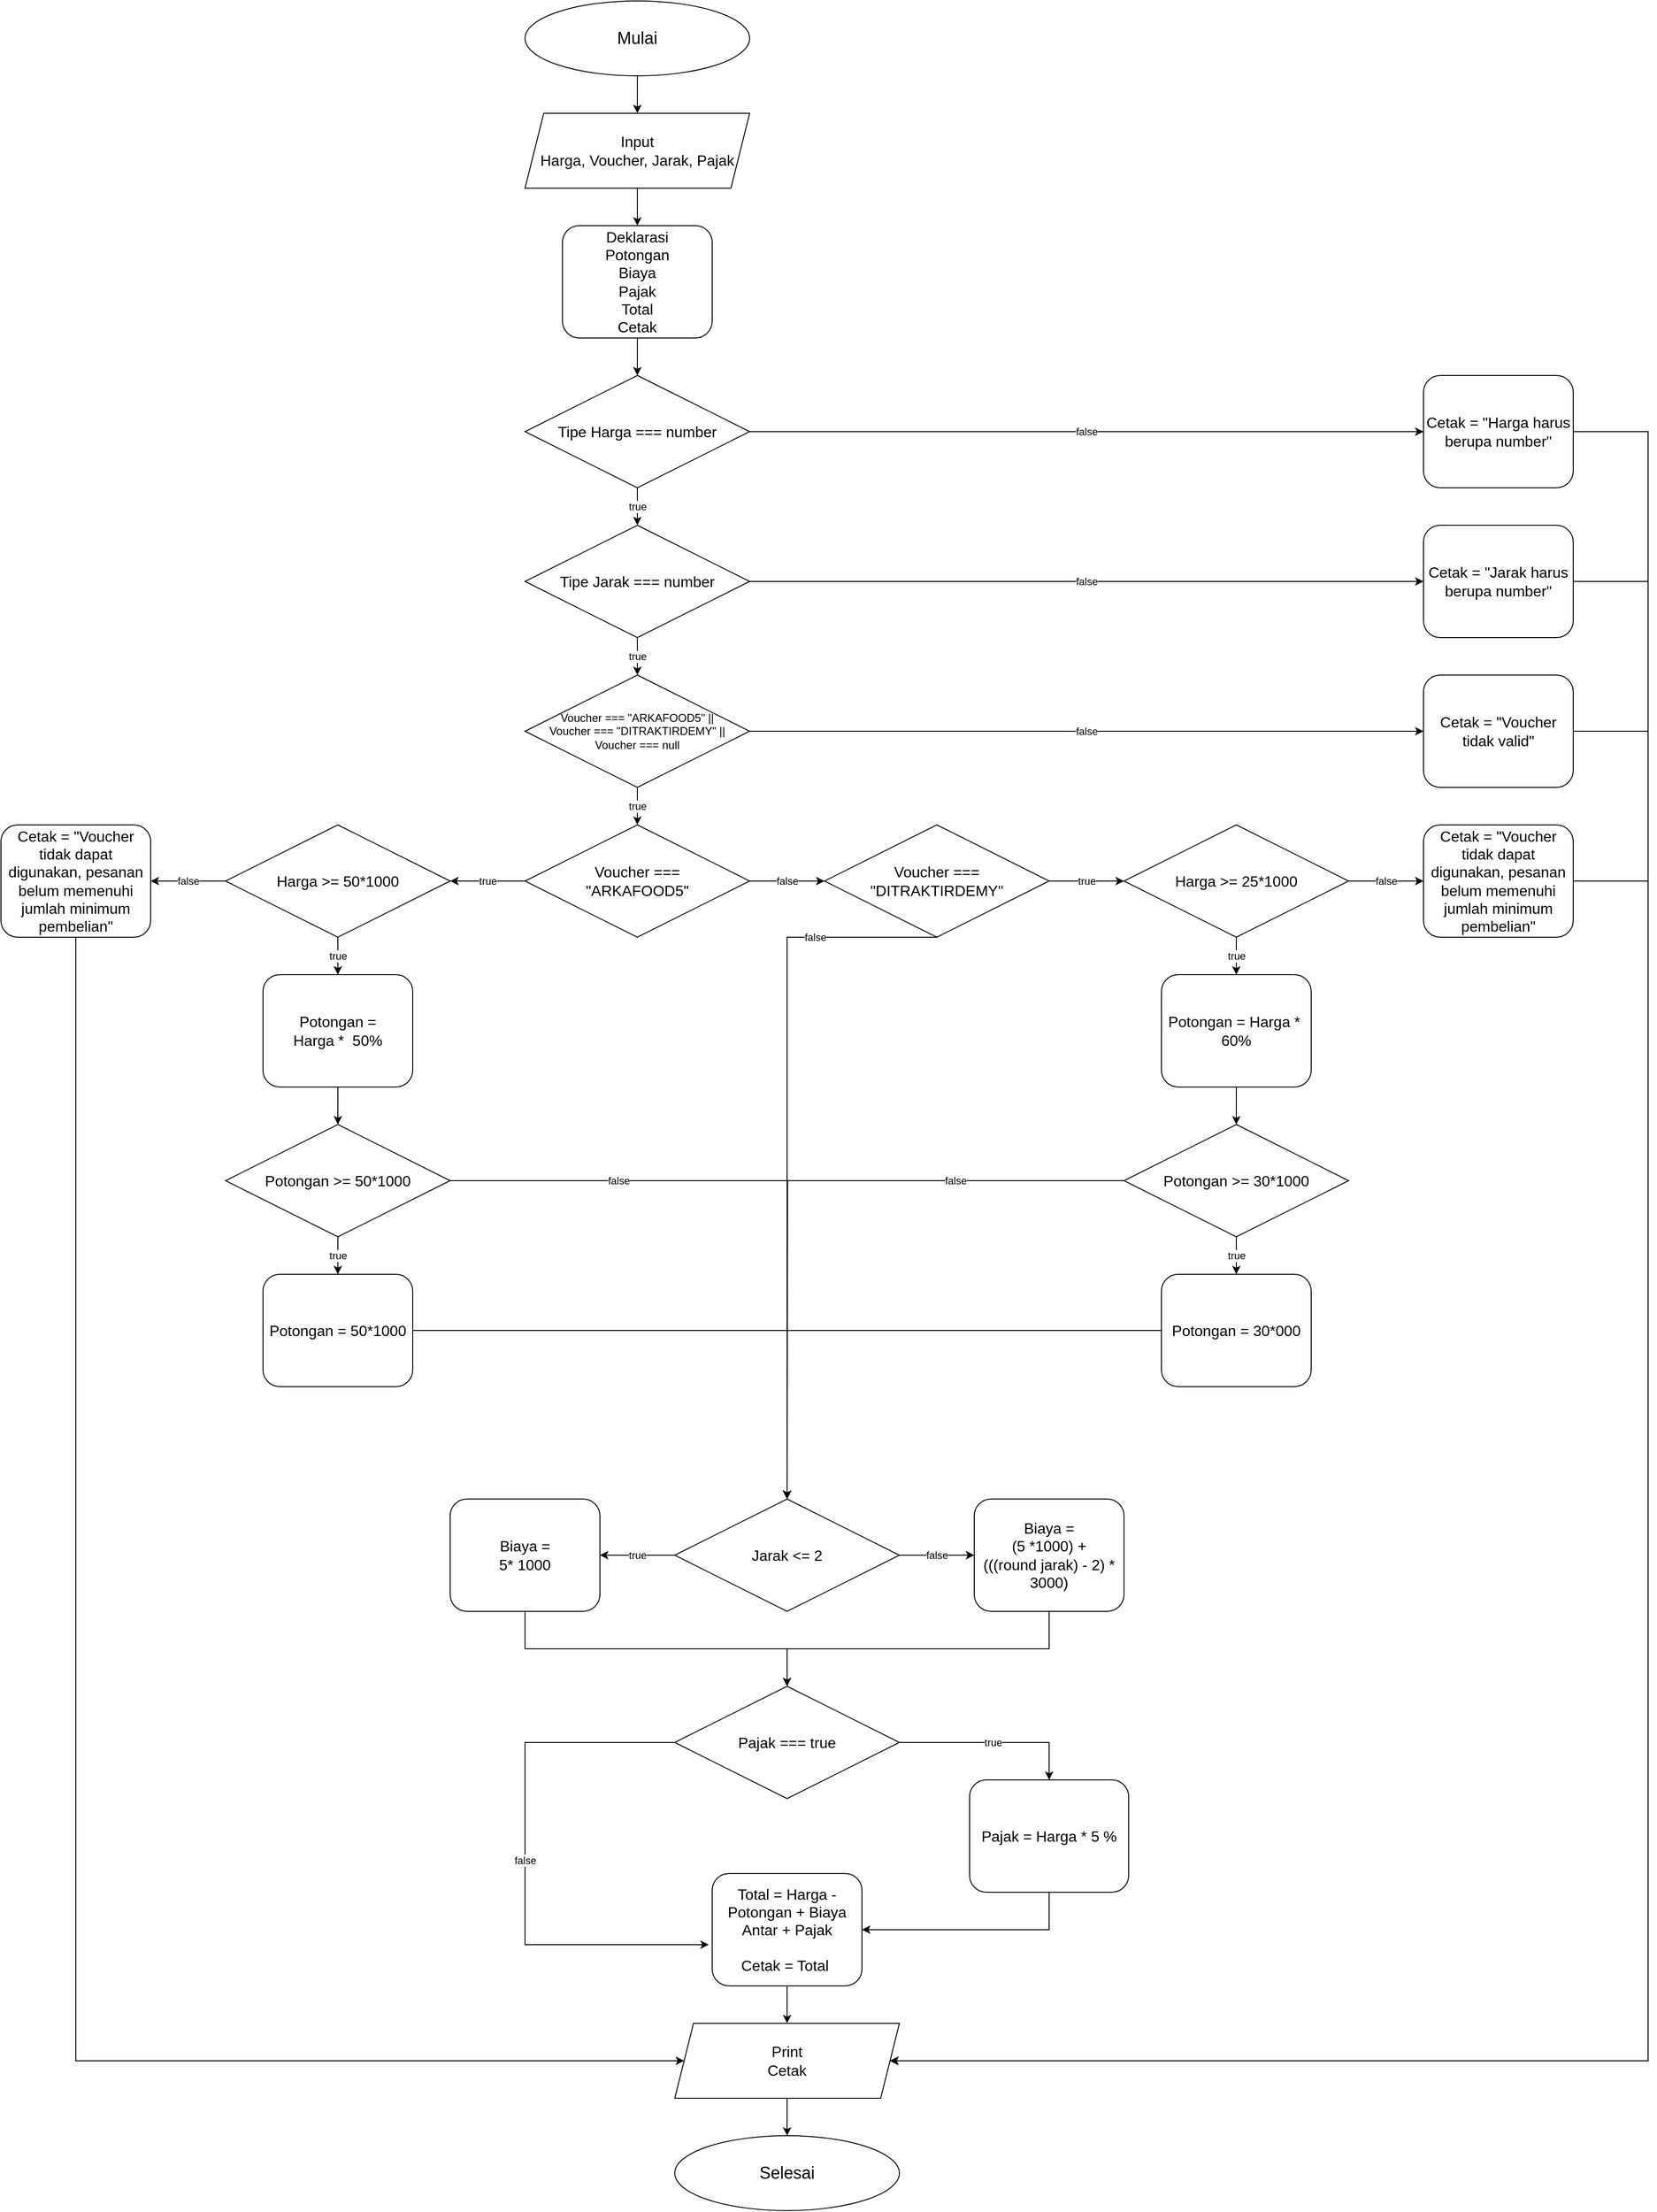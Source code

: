 <mxfile version="17.4.5" type="device"><diagram id="X2smJII4UA9fHMEwDLGu" name="Page-1"><mxGraphModel dx="1718" dy="1588" grid="1" gridSize="10" guides="1" tooltips="1" connect="1" arrows="1" fold="1" page="1" pageScale="1" pageWidth="850" pageHeight="1100" math="0" shadow="0"><root><mxCell id="0"/><mxCell id="1" parent="0"/><mxCell id="jM7EII-MsF42ddUwdag6-99" style="edgeStyle=orthogonalEdgeStyle;rounded=0;orthogonalLoop=1;jettySize=auto;html=1;entryX=0.5;entryY=0;entryDx=0;entryDy=0;" parent="1" source="jM7EII-MsF42ddUwdag6-1" target="jM7EII-MsF42ddUwdag6-2" edge="1"><mxGeometry relative="1" as="geometry"/></mxCell><mxCell id="jM7EII-MsF42ddUwdag6-1" value="&lt;font style=&quot;font-size: 18px&quot;&gt;Mulai&lt;/font&gt;" style="ellipse;whiteSpace=wrap;html=1;" parent="1" vertex="1"><mxGeometry x="80" y="-160" width="240" height="80" as="geometry"/></mxCell><mxCell id="jM7EII-MsF42ddUwdag6-124" style="edgeStyle=orthogonalEdgeStyle;rounded=0;orthogonalLoop=1;jettySize=auto;html=1;entryX=0.5;entryY=0;entryDx=0;entryDy=0;fontSize=18;" parent="1" source="jM7EII-MsF42ddUwdag6-2" target="jM7EII-MsF42ddUwdag6-123" edge="1"><mxGeometry relative="1" as="geometry"/></mxCell><mxCell id="jM7EII-MsF42ddUwdag6-2" value="&lt;font style=&quot;font-size: 16px&quot;&gt;Input&lt;br&gt;Harga, Voucher, Jarak, Pajak&lt;/font&gt;" style="shape=parallelogram;perimeter=parallelogramPerimeter;whiteSpace=wrap;html=1;fixedSize=1;" parent="1" vertex="1"><mxGeometry x="80" y="-40" width="240" height="80" as="geometry"/></mxCell><mxCell id="jM7EII-MsF42ddUwdag6-50" value="true" style="edgeStyle=orthogonalEdgeStyle;rounded=0;orthogonalLoop=1;jettySize=auto;html=1;entryX=0.5;entryY=0;entryDx=0;entryDy=0;" parent="1" source="jM7EII-MsF42ddUwdag6-4" target="jM7EII-MsF42ddUwdag6-8" edge="1"><mxGeometry relative="1" as="geometry"/></mxCell><mxCell id="jM7EII-MsF42ddUwdag6-89" value="false" style="edgeStyle=orthogonalEdgeStyle;rounded=0;orthogonalLoop=1;jettySize=auto;html=1;" parent="1" source="jM7EII-MsF42ddUwdag6-4" target="jM7EII-MsF42ddUwdag6-6" edge="1"><mxGeometry relative="1" as="geometry"/></mxCell><mxCell id="jM7EII-MsF42ddUwdag6-4" value="&lt;font style=&quot;font-size: 16px&quot;&gt;Tipe Harga === number&lt;/font&gt;" style="rhombus;whiteSpace=wrap;html=1;" parent="1" vertex="1"><mxGeometry x="80" y="240" width="240" height="120" as="geometry"/></mxCell><mxCell id="jM7EII-MsF42ddUwdag6-93" style="edgeStyle=orthogonalEdgeStyle;rounded=0;orthogonalLoop=1;jettySize=auto;html=1;entryX=1;entryY=0.5;entryDx=0;entryDy=0;" parent="1" source="jM7EII-MsF42ddUwdag6-6" target="Kh1v3QvobtSjNg582ldx-1" edge="1"><mxGeometry relative="1" as="geometry"><Array as="points"><mxPoint x="1280" y="300"/><mxPoint x="1280" y="2040"/></Array></mxGeometry></mxCell><mxCell id="jM7EII-MsF42ddUwdag6-6" value="&lt;font style=&quot;font-size: 16px&quot;&gt;Cetak = &quot;Harga harus berupa number&quot;&lt;/font&gt;" style="rounded=1;whiteSpace=wrap;html=1;" parent="1" vertex="1"><mxGeometry x="1040" y="240" width="160" height="120" as="geometry"/></mxCell><mxCell id="jM7EII-MsF42ddUwdag6-122" style="edgeStyle=orthogonalEdgeStyle;rounded=0;orthogonalLoop=1;jettySize=auto;html=1;entryX=1;entryY=0.5;entryDx=0;entryDy=0;fontSize=16;" parent="1" source="jM7EII-MsF42ddUwdag6-7" target="Kh1v3QvobtSjNg582ldx-1" edge="1"><mxGeometry relative="1" as="geometry"><Array as="points"><mxPoint x="1280" y="460"/><mxPoint x="1280" y="2040"/></Array></mxGeometry></mxCell><mxCell id="jM7EII-MsF42ddUwdag6-7" value="&lt;font style=&quot;font-size: 16px&quot;&gt;Cetak = &quot;Jarak harus berupa number&quot;&lt;/font&gt;" style="rounded=1;whiteSpace=wrap;html=1;" parent="1" vertex="1"><mxGeometry x="1040" y="400" width="160" height="120" as="geometry"/></mxCell><mxCell id="jM7EII-MsF42ddUwdag6-51" value="true" style="edgeStyle=orthogonalEdgeStyle;rounded=0;orthogonalLoop=1;jettySize=auto;html=1;entryX=0.5;entryY=0;entryDx=0;entryDy=0;" parent="1" source="jM7EII-MsF42ddUwdag6-8" target="jM7EII-MsF42ddUwdag6-9" edge="1"><mxGeometry relative="1" as="geometry"><mxPoint x="200" y="560" as="targetPoint"/></mxGeometry></mxCell><mxCell id="jM7EII-MsF42ddUwdag6-90" value="false" style="edgeStyle=orthogonalEdgeStyle;rounded=0;orthogonalLoop=1;jettySize=auto;html=1;entryX=0;entryY=0.5;entryDx=0;entryDy=0;" parent="1" source="jM7EII-MsF42ddUwdag6-8" target="jM7EII-MsF42ddUwdag6-7" edge="1"><mxGeometry relative="1" as="geometry"><mxPoint x="1594.706" y="460" as="targetPoint"/></mxGeometry></mxCell><mxCell id="jM7EII-MsF42ddUwdag6-8" value="&lt;font style=&quot;font-size: 16px&quot;&gt;Tipe Jarak === number&lt;/font&gt;" style="rhombus;whiteSpace=wrap;html=1;" parent="1" vertex="1"><mxGeometry x="80" y="400" width="240" height="120" as="geometry"/></mxCell><mxCell id="jM7EII-MsF42ddUwdag6-53" value="true" style="edgeStyle=orthogonalEdgeStyle;rounded=0;orthogonalLoop=1;jettySize=auto;html=1;entryX=0.5;entryY=0;entryDx=0;entryDy=0;" parent="1" source="jM7EII-MsF42ddUwdag6-9" target="jM7EII-MsF42ddUwdag6-14" edge="1"><mxGeometry relative="1" as="geometry"/></mxCell><mxCell id="jM7EII-MsF42ddUwdag6-91" value="false" style="edgeStyle=orthogonalEdgeStyle;rounded=0;orthogonalLoop=1;jettySize=auto;html=1;entryX=0;entryY=0.5;entryDx=0;entryDy=0;" parent="1" source="jM7EII-MsF42ddUwdag6-9" target="jM7EII-MsF42ddUwdag6-11" edge="1"><mxGeometry relative="1" as="geometry"/></mxCell><mxCell id="jM7EII-MsF42ddUwdag6-9" value="Voucher === &quot;ARKAFOOD5&quot; ||&lt;br&gt;Voucher === &quot;DITRAKTIRDEMY&quot; ||&lt;br&gt;Voucher === null" style="rhombus;whiteSpace=wrap;html=1;" parent="1" vertex="1"><mxGeometry x="80" y="560" width="240" height="120" as="geometry"/></mxCell><mxCell id="jM7EII-MsF42ddUwdag6-95" style="edgeStyle=orthogonalEdgeStyle;rounded=0;orthogonalLoop=1;jettySize=auto;html=1;entryX=1;entryY=0.5;entryDx=0;entryDy=0;" parent="1" source="jM7EII-MsF42ddUwdag6-11" target="Kh1v3QvobtSjNg582ldx-1" edge="1"><mxGeometry relative="1" as="geometry"><mxPoint x="1290" y="620" as="targetPoint"/><Array as="points"><mxPoint x="1280" y="620"/><mxPoint x="1280" y="2040"/></Array></mxGeometry></mxCell><mxCell id="jM7EII-MsF42ddUwdag6-11" value="&lt;font style=&quot;font-size: 16px&quot;&gt;Cetak = &quot;Voucher tidak valid&quot;&lt;/font&gt;" style="rounded=1;whiteSpace=wrap;html=1;" parent="1" vertex="1"><mxGeometry x="1040" y="560" width="160" height="120" as="geometry"/></mxCell><mxCell id="jM7EII-MsF42ddUwdag6-54" value="false" style="edgeStyle=orthogonalEdgeStyle;rounded=0;orthogonalLoop=1;jettySize=auto;html=1;entryX=0;entryY=0.5;entryDx=0;entryDy=0;" parent="1" source="jM7EII-MsF42ddUwdag6-14" target="jM7EII-MsF42ddUwdag6-17" edge="1"><mxGeometry relative="1" as="geometry"/></mxCell><mxCell id="jM7EII-MsF42ddUwdag6-97" value="true" style="edgeStyle=orthogonalEdgeStyle;rounded=0;orthogonalLoop=1;jettySize=auto;html=1;entryX=1;entryY=0.5;entryDx=0;entryDy=0;" parent="1" source="jM7EII-MsF42ddUwdag6-14" target="jM7EII-MsF42ddUwdag6-15" edge="1"><mxGeometry relative="1" as="geometry"/></mxCell><mxCell id="jM7EII-MsF42ddUwdag6-14" value="&lt;font style=&quot;font-size: 16px&quot;&gt;Voucher ===&lt;br&gt;&quot;ARKAFOOD5&quot;&lt;/font&gt;" style="rhombus;whiteSpace=wrap;html=1;" parent="1" vertex="1"><mxGeometry x="80" y="720" width="240" height="120" as="geometry"/></mxCell><mxCell id="jM7EII-MsF42ddUwdag6-88" value="false" style="edgeStyle=orthogonalEdgeStyle;rounded=0;orthogonalLoop=1;jettySize=auto;html=1;" parent="1" source="jM7EII-MsF42ddUwdag6-15" target="jM7EII-MsF42ddUwdag6-81" edge="1"><mxGeometry relative="1" as="geometry"><Array as="points"><mxPoint x="-320" y="780"/></Array><mxPoint as="offset"/></mxGeometry></mxCell><mxCell id="jM7EII-MsF42ddUwdag6-98" value="true" style="edgeStyle=orthogonalEdgeStyle;rounded=0;orthogonalLoop=1;jettySize=auto;html=1;entryX=0.5;entryY=0;entryDx=0;entryDy=0;" parent="1" source="jM7EII-MsF42ddUwdag6-15" target="jM7EII-MsF42ddUwdag6-25" edge="1"><mxGeometry relative="1" as="geometry"/></mxCell><mxCell id="jM7EII-MsF42ddUwdag6-15" value="&lt;font style=&quot;font-size: 16px&quot;&gt;Harga &amp;gt;= 50*1000&lt;/font&gt;" style="rhombus;whiteSpace=wrap;html=1;" parent="1" vertex="1"><mxGeometry x="-240" y="720" width="240" height="120" as="geometry"/></mxCell><mxCell id="jM7EII-MsF42ddUwdag6-94" style="edgeStyle=orthogonalEdgeStyle;rounded=0;orthogonalLoop=1;jettySize=auto;html=1;entryX=1;entryY=0.5;entryDx=0;entryDy=0;" parent="1" source="jM7EII-MsF42ddUwdag6-16" target="Kh1v3QvobtSjNg582ldx-1" edge="1"><mxGeometry relative="1" as="geometry"><mxPoint x="466.667" y="2080" as="targetPoint"/><Array as="points"><mxPoint x="1280" y="780"/><mxPoint x="1280" y="2040"/></Array></mxGeometry></mxCell><mxCell id="jM7EII-MsF42ddUwdag6-16" value="&lt;font style=&quot;font-size: 16px&quot;&gt;Cetak = &quot;Voucher tidak dapat digunakan, pesanan belum memenuhi jumlah minimum pembelian&quot;&lt;/font&gt;" style="rounded=1;whiteSpace=wrap;html=1;" parent="1" vertex="1"><mxGeometry x="1040" y="720" width="160" height="120" as="geometry"/></mxCell><mxCell id="jM7EII-MsF42ddUwdag6-55" value="false" style="edgeStyle=orthogonalEdgeStyle;rounded=0;orthogonalLoop=1;jettySize=auto;html=1;exitX=0.5;exitY=1;exitDx=0;exitDy=0;entryX=0.5;entryY=0;entryDx=0;entryDy=0;" parent="1" source="jM7EII-MsF42ddUwdag6-17" target="jM7EII-MsF42ddUwdag6-32" edge="1"><mxGeometry x="-0.658" relative="1" as="geometry"><mxPoint x="330" y="960" as="targetPoint"/><Array as="points"><mxPoint x="360" y="840"/></Array><mxPoint as="offset"/></mxGeometry></mxCell><mxCell id="jM7EII-MsF42ddUwdag6-102" value="true" style="edgeStyle=orthogonalEdgeStyle;rounded=0;orthogonalLoop=1;jettySize=auto;html=1;entryX=0;entryY=0.5;entryDx=0;entryDy=0;" parent="1" source="jM7EII-MsF42ddUwdag6-17" target="jM7EII-MsF42ddUwdag6-18" edge="1"><mxGeometry relative="1" as="geometry"/></mxCell><mxCell id="jM7EII-MsF42ddUwdag6-17" value="&lt;font style=&quot;font-size: 16px&quot;&gt;Voucher ===&lt;br&gt;&quot;DITRAKTIRDEMY&quot;&lt;/font&gt;" style="rhombus;whiteSpace=wrap;html=1;" parent="1" vertex="1"><mxGeometry x="400" y="720" width="240" height="120" as="geometry"/></mxCell><mxCell id="jM7EII-MsF42ddUwdag6-60" value="true" style="edgeStyle=orthogonalEdgeStyle;rounded=0;orthogonalLoop=1;jettySize=auto;html=1;entryX=0.5;entryY=0;entryDx=0;entryDy=0;" parent="1" source="jM7EII-MsF42ddUwdag6-18" target="jM7EII-MsF42ddUwdag6-26" edge="1"><mxGeometry relative="1" as="geometry"/></mxCell><mxCell id="jM7EII-MsF42ddUwdag6-18" value="&lt;font style=&quot;font-size: 16px&quot;&gt;Harga &amp;gt;= 25*1000&lt;/font&gt;" style="rhombus;whiteSpace=wrap;html=1;" parent="1" vertex="1"><mxGeometry x="720" y="720" width="240" height="120" as="geometry"/></mxCell><mxCell id="jM7EII-MsF42ddUwdag6-63" style="edgeStyle=orthogonalEdgeStyle;rounded=0;orthogonalLoop=1;jettySize=auto;html=1;entryX=0.5;entryY=0;entryDx=0;entryDy=0;" parent="1" source="jM7EII-MsF42ddUwdag6-25" target="jM7EII-MsF42ddUwdag6-27" edge="1"><mxGeometry relative="1" as="geometry"/></mxCell><mxCell id="jM7EII-MsF42ddUwdag6-25" value="&lt;font style=&quot;font-size: 16px&quot;&gt;Potongan =&lt;br&gt;Harga *&amp;nbsp; 50%&lt;/font&gt;" style="rounded=1;whiteSpace=wrap;html=1;" parent="1" vertex="1"><mxGeometry x="-200" y="880" width="160" height="120" as="geometry"/></mxCell><mxCell id="jM7EII-MsF42ddUwdag6-61" style="edgeStyle=orthogonalEdgeStyle;rounded=0;orthogonalLoop=1;jettySize=auto;html=1;entryX=0.5;entryY=0;entryDx=0;entryDy=0;" parent="1" source="jM7EII-MsF42ddUwdag6-26" target="jM7EII-MsF42ddUwdag6-28" edge="1"><mxGeometry relative="1" as="geometry"/></mxCell><mxCell id="jM7EII-MsF42ddUwdag6-26" value="&lt;font style=&quot;font-size: 16px&quot;&gt;Potongan = Harga *&amp;nbsp; 60%&lt;/font&gt;" style="rounded=1;whiteSpace=wrap;html=1;" parent="1" vertex="1"><mxGeometry x="760" y="880" width="160" height="120" as="geometry"/></mxCell><mxCell id="jM7EII-MsF42ddUwdag6-101" value="true" style="edgeStyle=orthogonalEdgeStyle;rounded=0;orthogonalLoop=1;jettySize=auto;html=1;entryX=0.5;entryY=0;entryDx=0;entryDy=0;" parent="1" source="jM7EII-MsF42ddUwdag6-27" target="jM7EII-MsF42ddUwdag6-29" edge="1"><mxGeometry relative="1" as="geometry"/></mxCell><mxCell id="jM7EII-MsF42ddUwdag6-27" value="&lt;font style=&quot;font-size: 16px&quot;&gt;Potongan &amp;gt;= 50*1000&lt;/font&gt;" style="rhombus;whiteSpace=wrap;html=1;" parent="1" vertex="1"><mxGeometry x="-240" y="1040" width="240" height="120" as="geometry"/></mxCell><mxCell id="jM7EII-MsF42ddUwdag6-66" value="true" style="edgeStyle=orthogonalEdgeStyle;rounded=0;orthogonalLoop=1;jettySize=auto;html=1;entryX=0.5;entryY=0;entryDx=0;entryDy=0;" parent="1" source="jM7EII-MsF42ddUwdag6-28" target="jM7EII-MsF42ddUwdag6-30" edge="1"><mxGeometry relative="1" as="geometry"/></mxCell><mxCell id="jM7EII-MsF42ddUwdag6-28" value="&lt;font style=&quot;font-size: 16px&quot;&gt;Potongan &amp;gt;= 30*1000&lt;/font&gt;" style="rhombus;whiteSpace=wrap;html=1;" parent="1" vertex="1"><mxGeometry x="720" y="1040" width="240" height="120" as="geometry"/></mxCell><mxCell id="jM7EII-MsF42ddUwdag6-115" style="edgeStyle=orthogonalEdgeStyle;rounded=0;orthogonalLoop=1;jettySize=auto;html=1;entryX=0.5;entryY=0;entryDx=0;entryDy=0;fontSize=12;" parent="1" source="jM7EII-MsF42ddUwdag6-29" target="jM7EII-MsF42ddUwdag6-32" edge="1"><mxGeometry relative="1" as="geometry"/></mxCell><mxCell id="jM7EII-MsF42ddUwdag6-29" value="&lt;font style=&quot;font-size: 16px&quot;&gt;Potongan = 50*1000&lt;/font&gt;" style="rounded=1;whiteSpace=wrap;html=1;" parent="1" vertex="1"><mxGeometry x="-200" y="1200" width="160" height="120" as="geometry"/></mxCell><mxCell id="jM7EII-MsF42ddUwdag6-116" style="edgeStyle=orthogonalEdgeStyle;rounded=0;orthogonalLoop=1;jettySize=auto;html=1;entryX=0.5;entryY=0;entryDx=0;entryDy=0;fontSize=16;" parent="1" source="jM7EII-MsF42ddUwdag6-30" target="jM7EII-MsF42ddUwdag6-32" edge="1"><mxGeometry relative="1" as="geometry"/></mxCell><mxCell id="jM7EII-MsF42ddUwdag6-30" value="&lt;font style=&quot;font-size: 16px&quot;&gt;Potongan = 30*000&lt;/font&gt;" style="rounded=1;whiteSpace=wrap;html=1;" parent="1" vertex="1"><mxGeometry x="760" y="1200" width="160" height="120" as="geometry"/></mxCell><mxCell id="jM7EII-MsF42ddUwdag6-67" value="true" style="edgeStyle=orthogonalEdgeStyle;rounded=0;orthogonalLoop=1;jettySize=auto;html=1;entryX=1;entryY=0.5;entryDx=0;entryDy=0;" parent="1" source="jM7EII-MsF42ddUwdag6-32" target="jM7EII-MsF42ddUwdag6-33" edge="1"><mxGeometry relative="1" as="geometry"><mxPoint x="210" y="1500" as="targetPoint"/></mxGeometry></mxCell><mxCell id="jM7EII-MsF42ddUwdag6-68" value="false" style="edgeStyle=orthogonalEdgeStyle;rounded=0;orthogonalLoop=1;jettySize=auto;html=1;entryX=0;entryY=0.5;entryDx=0;entryDy=0;" parent="1" source="jM7EII-MsF42ddUwdag6-32" target="jM7EII-MsF42ddUwdag6-34" edge="1"><mxGeometry relative="1" as="geometry"><Array as="points"><mxPoint x="520" y="1500"/><mxPoint x="520" y="1500"/></Array></mxGeometry></mxCell><mxCell id="jM7EII-MsF42ddUwdag6-32" value="&lt;font style=&quot;font-size: 16px&quot;&gt;Jarak &amp;lt;= 2&lt;/font&gt;" style="rhombus;whiteSpace=wrap;html=1;" parent="1" vertex="1"><mxGeometry x="240" y="1440" width="240" height="120" as="geometry"/></mxCell><mxCell id="jM7EII-MsF42ddUwdag6-105" style="edgeStyle=orthogonalEdgeStyle;rounded=0;orthogonalLoop=1;jettySize=auto;html=1;entryX=0.5;entryY=0;entryDx=0;entryDy=0;" parent="1" source="jM7EII-MsF42ddUwdag6-33" target="jM7EII-MsF42ddUwdag6-39" edge="1"><mxGeometry relative="1" as="geometry"><Array as="points"><mxPoint x="80" y="1600"/></Array></mxGeometry></mxCell><mxCell id="jM7EII-MsF42ddUwdag6-33" value="&lt;font style=&quot;font-size: 16px&quot;&gt;Biaya =&lt;br&gt;5* 1000&lt;/font&gt;" style="rounded=1;whiteSpace=wrap;html=1;" parent="1" vertex="1"><mxGeometry y="1440" width="160" height="120" as="geometry"/></mxCell><mxCell id="jM7EII-MsF42ddUwdag6-106" style="edgeStyle=orthogonalEdgeStyle;rounded=0;orthogonalLoop=1;jettySize=auto;html=1;entryX=0.5;entryY=0;entryDx=0;entryDy=0;" parent="1" source="jM7EII-MsF42ddUwdag6-34" target="jM7EII-MsF42ddUwdag6-39" edge="1"><mxGeometry relative="1" as="geometry"><Array as="points"><mxPoint x="640" y="1600"/><mxPoint x="360" y="1600"/></Array></mxGeometry></mxCell><mxCell id="jM7EII-MsF42ddUwdag6-34" value="&lt;font style=&quot;font-size: 16px&quot;&gt;Biaya =&lt;br&gt;(5 *1000) +&lt;br&gt;(((round jarak) - 2) * 3000)&lt;/font&gt;" style="rounded=1;whiteSpace=wrap;html=1;" parent="1" vertex="1"><mxGeometry x="560" y="1440" width="160" height="120" as="geometry"/></mxCell><mxCell id="jM7EII-MsF42ddUwdag6-71" value="false" style="edgeStyle=orthogonalEdgeStyle;rounded=0;orthogonalLoop=1;jettySize=auto;html=1;entryX=-0.023;entryY=0.633;entryDx=0;entryDy=0;entryPerimeter=0;" parent="1" source="jM7EII-MsF42ddUwdag6-39" target="jM7EII-MsF42ddUwdag6-43" edge="1"><mxGeometry relative="1" as="geometry"><mxPoint x="160" y="1700" as="targetPoint"/><Array as="points"><mxPoint x="80" y="1700"/><mxPoint x="80" y="1916"/></Array></mxGeometry></mxCell><mxCell id="jM7EII-MsF42ddUwdag6-72" value="true" style="edgeStyle=orthogonalEdgeStyle;rounded=0;orthogonalLoop=1;jettySize=auto;html=1;entryX=0.5;entryY=0;entryDx=0;entryDy=0;" parent="1" source="jM7EII-MsF42ddUwdag6-39" target="jM7EII-MsF42ddUwdag6-40" edge="1"><mxGeometry relative="1" as="geometry"/></mxCell><mxCell id="jM7EII-MsF42ddUwdag6-39" value="&lt;font style=&quot;font-size: 16px&quot;&gt;Pajak === true&lt;/font&gt;" style="rhombus;whiteSpace=wrap;html=1;" parent="1" vertex="1"><mxGeometry x="240" y="1640" width="240" height="120" as="geometry"/></mxCell><mxCell id="jM7EII-MsF42ddUwdag6-74" style="edgeStyle=orthogonalEdgeStyle;rounded=0;orthogonalLoop=1;jettySize=auto;html=1;" parent="1" source="jM7EII-MsF42ddUwdag6-40" target="jM7EII-MsF42ddUwdag6-43" edge="1"><mxGeometry relative="1" as="geometry"><Array as="points"><mxPoint x="640" y="1900"/></Array></mxGeometry></mxCell><mxCell id="jM7EII-MsF42ddUwdag6-40" value="&lt;font style=&quot;font-size: 16px&quot;&gt;Pajak = Harga * 5 %&lt;/font&gt;" style="rounded=1;whiteSpace=wrap;html=1;" parent="1" vertex="1"><mxGeometry x="555" y="1740" width="170" height="120" as="geometry"/></mxCell><mxCell id="jM7EII-MsF42ddUwdag6-108" style="edgeStyle=orthogonalEdgeStyle;rounded=0;orthogonalLoop=1;jettySize=auto;html=1;entryX=0.5;entryY=0;entryDx=0;entryDy=0;" parent="1" source="jM7EII-MsF42ddUwdag6-43" target="Kh1v3QvobtSjNg582ldx-1" edge="1"><mxGeometry relative="1" as="geometry"><mxPoint x="360" y="2030" as="targetPoint"/></mxGeometry></mxCell><mxCell id="jM7EII-MsF42ddUwdag6-43" value="&lt;font style=&quot;font-size: 16px&quot;&gt;Total = Harga - Potongan + Biaya Antar + Pajak&lt;br&gt;&lt;br&gt;Cetak = Total&amp;nbsp;&lt;/font&gt;" style="rounded=1;whiteSpace=wrap;html=1;" parent="1" vertex="1"><mxGeometry x="280" y="1840" width="160" height="120" as="geometry"/></mxCell><mxCell id="jM7EII-MsF42ddUwdag6-86" style="edgeStyle=orthogonalEdgeStyle;rounded=0;orthogonalLoop=1;jettySize=auto;html=1;entryX=0;entryY=0.5;entryDx=0;entryDy=0;exitX=0.5;exitY=1;exitDx=0;exitDy=0;" parent="1" source="jM7EII-MsF42ddUwdag6-81" target="Kh1v3QvobtSjNg582ldx-1" edge="1"><mxGeometry relative="1" as="geometry"><Array as="points"><mxPoint x="-400" y="2040"/></Array></mxGeometry></mxCell><mxCell id="jM7EII-MsF42ddUwdag6-81" value="&lt;font style=&quot;font-size: 16px&quot;&gt;Cetak = &quot;Voucher tidak dapat digunakan, pesanan belum memenuhi jumlah minimum pembelian&quot;&lt;/font&gt;" style="rounded=1;whiteSpace=wrap;html=1;" parent="1" vertex="1"><mxGeometry x="-480" y="720" width="160" height="120" as="geometry"/></mxCell><mxCell id="jM7EII-MsF42ddUwdag6-83" value="&lt;font style=&quot;font-size: 18px&quot;&gt;Selesai&lt;/font&gt;" style="ellipse;whiteSpace=wrap;html=1;" parent="1" vertex="1"><mxGeometry x="240" y="2120" width="240" height="80" as="geometry"/></mxCell><mxCell id="jM7EII-MsF42ddUwdag6-125" style="edgeStyle=orthogonalEdgeStyle;rounded=0;orthogonalLoop=1;jettySize=auto;html=1;entryX=0.5;entryY=0;entryDx=0;entryDy=0;fontSize=18;" parent="1" source="jM7EII-MsF42ddUwdag6-123" target="jM7EII-MsF42ddUwdag6-4" edge="1"><mxGeometry relative="1" as="geometry"/></mxCell><mxCell id="jM7EII-MsF42ddUwdag6-123" value="&lt;font style=&quot;font-size: 16px&quot;&gt;Deklarasi&lt;br&gt;Potongan&lt;br&gt;Biaya&lt;br&gt;Pajak&lt;br&gt;Total&lt;br&gt;Cetak&lt;br&gt;&lt;/font&gt;" style="rounded=1;whiteSpace=wrap;html=1;" parent="1" vertex="1"><mxGeometry x="120" y="80" width="160" height="120" as="geometry"/></mxCell><mxCell id="jM7EII-MsF42ddUwdag6-127" value="false" style="edgeStyle=orthogonalEdgeStyle;rounded=0;orthogonalLoop=1;jettySize=auto;html=1;exitX=1;exitY=0.5;exitDx=0;exitDy=0;entryX=0;entryY=0.5;entryDx=0;entryDy=0;" parent="1" source="jM7EII-MsF42ddUwdag6-18" target="jM7EII-MsF42ddUwdag6-16" edge="1"><mxGeometry x="0.002" relative="1" as="geometry"><mxPoint x="1120" y="800" as="sourcePoint"/><mxPoint x="1040" y="880" as="targetPoint"/><Array as="points"><mxPoint x="980" y="780"/><mxPoint x="980" y="780"/></Array><mxPoint as="offset"/></mxGeometry></mxCell><mxCell id="jM7EII-MsF42ddUwdag6-133" value="false" style="edgeStyle=orthogonalEdgeStyle;rounded=0;orthogonalLoop=1;jettySize=auto;html=1;exitX=1;exitY=0.5;exitDx=0;exitDy=0;" parent="1" source="jM7EII-MsF42ddUwdag6-27" target="jM7EII-MsF42ddUwdag6-32" edge="1"><mxGeometry x="-0.486" relative="1" as="geometry"><mxPoint x="-110" y="1170" as="sourcePoint"/><mxPoint x="-110" y="1210" as="targetPoint"/><mxPoint as="offset"/></mxGeometry></mxCell><mxCell id="jM7EII-MsF42ddUwdag6-136" value="false" style="edgeStyle=orthogonalEdgeStyle;rounded=0;orthogonalLoop=1;jettySize=auto;html=1;exitX=0;exitY=0.5;exitDx=0;exitDy=0;" parent="1" source="jM7EII-MsF42ddUwdag6-28" edge="1"><mxGeometry x="-0.486" relative="1" as="geometry"><mxPoint x="10" y="1110" as="sourcePoint"/><mxPoint x="360" y="1440" as="targetPoint"/><mxPoint as="offset"/></mxGeometry></mxCell><mxCell id="Kh1v3QvobtSjNg582ldx-5" style="edgeStyle=orthogonalEdgeStyle;rounded=0;orthogonalLoop=1;jettySize=auto;html=1;entryX=0.5;entryY=0;entryDx=0;entryDy=0;" edge="1" parent="1" source="Kh1v3QvobtSjNg582ldx-1" target="jM7EII-MsF42ddUwdag6-83"><mxGeometry relative="1" as="geometry"/></mxCell><mxCell id="Kh1v3QvobtSjNg582ldx-1" value="&lt;span style=&quot;font-size: 16px&quot;&gt;Print&lt;br&gt;Cetak&lt;/span&gt;" style="shape=parallelogram;perimeter=parallelogramPerimeter;whiteSpace=wrap;html=1;fixedSize=1;" vertex="1" parent="1"><mxGeometry x="240" y="2000" width="240" height="80" as="geometry"/></mxCell></root></mxGraphModel></diagram></mxfile>